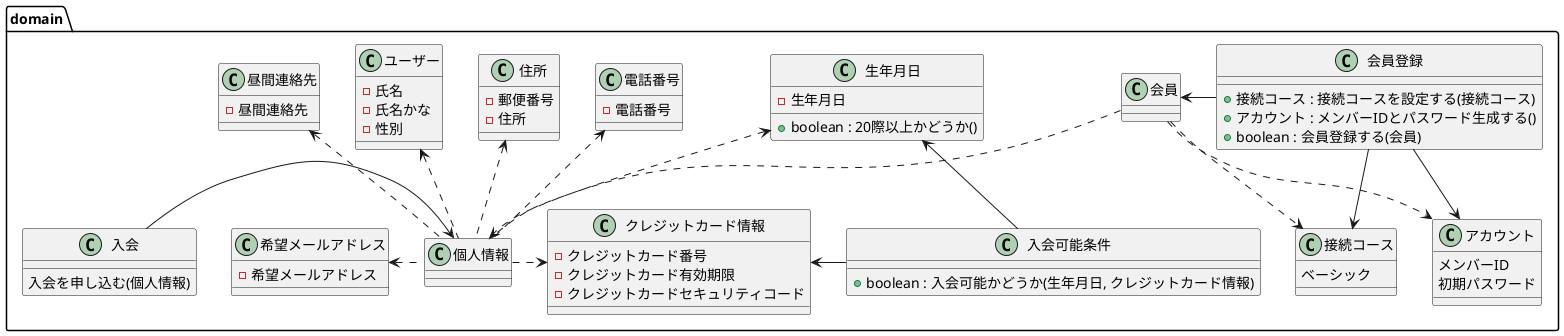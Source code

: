 
@startuml

/'
以下は別途部品として提供されるので不要とする
クレジットカードが既に利用されているかチェックする()
クレジットカードが利用可能なクレジットカードかチェックする()

'/

package domain {

個人情報 -up.> ユーザー
個人情報 -up.> 生年月日
個人情報 -up.> 住所
個人情報 -up.> 電話番号
個人情報 -up.> 昼間連絡先
個人情報 -left.> 希望メールアドレス
個人情報 -right.> クレジットカード情報
個人情報 <-up.会員
会員 ..> 接続コース
会員 ..> アカウント

入会可能条件 -left-> 生年月日
入会可能条件 -left-> クレジットカード情報
入会 -right> 個人情報
会員登録 -> 会員
会員登録 -> 接続コース
会員登録 -> アカウント

class 入会 {
入会を申し込む(個人情報)
}

class 入会可能条件 {
+boolean : 入会可能かどうか(生年月日, クレジットカード情報)
}

class 会員登録 {
+接続コース : 接続コースを設定する(接続コース)
+アカウント : メンバーIDとパスワード生成する()
+boolean : 会員登録する(会員)

}

class 個人情報 {

}

class ユーザー {
-氏名
-氏名かな
-性別
}

class 生年月日 {
-生年月日
+boolean : 20際以上かどうか()
}

class 住所 {
-郵便番号
-住所
}

class 電話番号 {
-電話番号
}

class 昼間連絡先 {
-昼間連絡先
}

class 希望メールアドレス {
-希望メールアドレス
}

class クレジットカード情報 {
-クレジットカード番号
-クレジットカード有効期限
-クレジットカードセキュリティコード

}

class 会員 {
}

class アカウント {
メンバーID
初期パスワード

}

class 接続コース {
ベーシック
}

}

@enduml